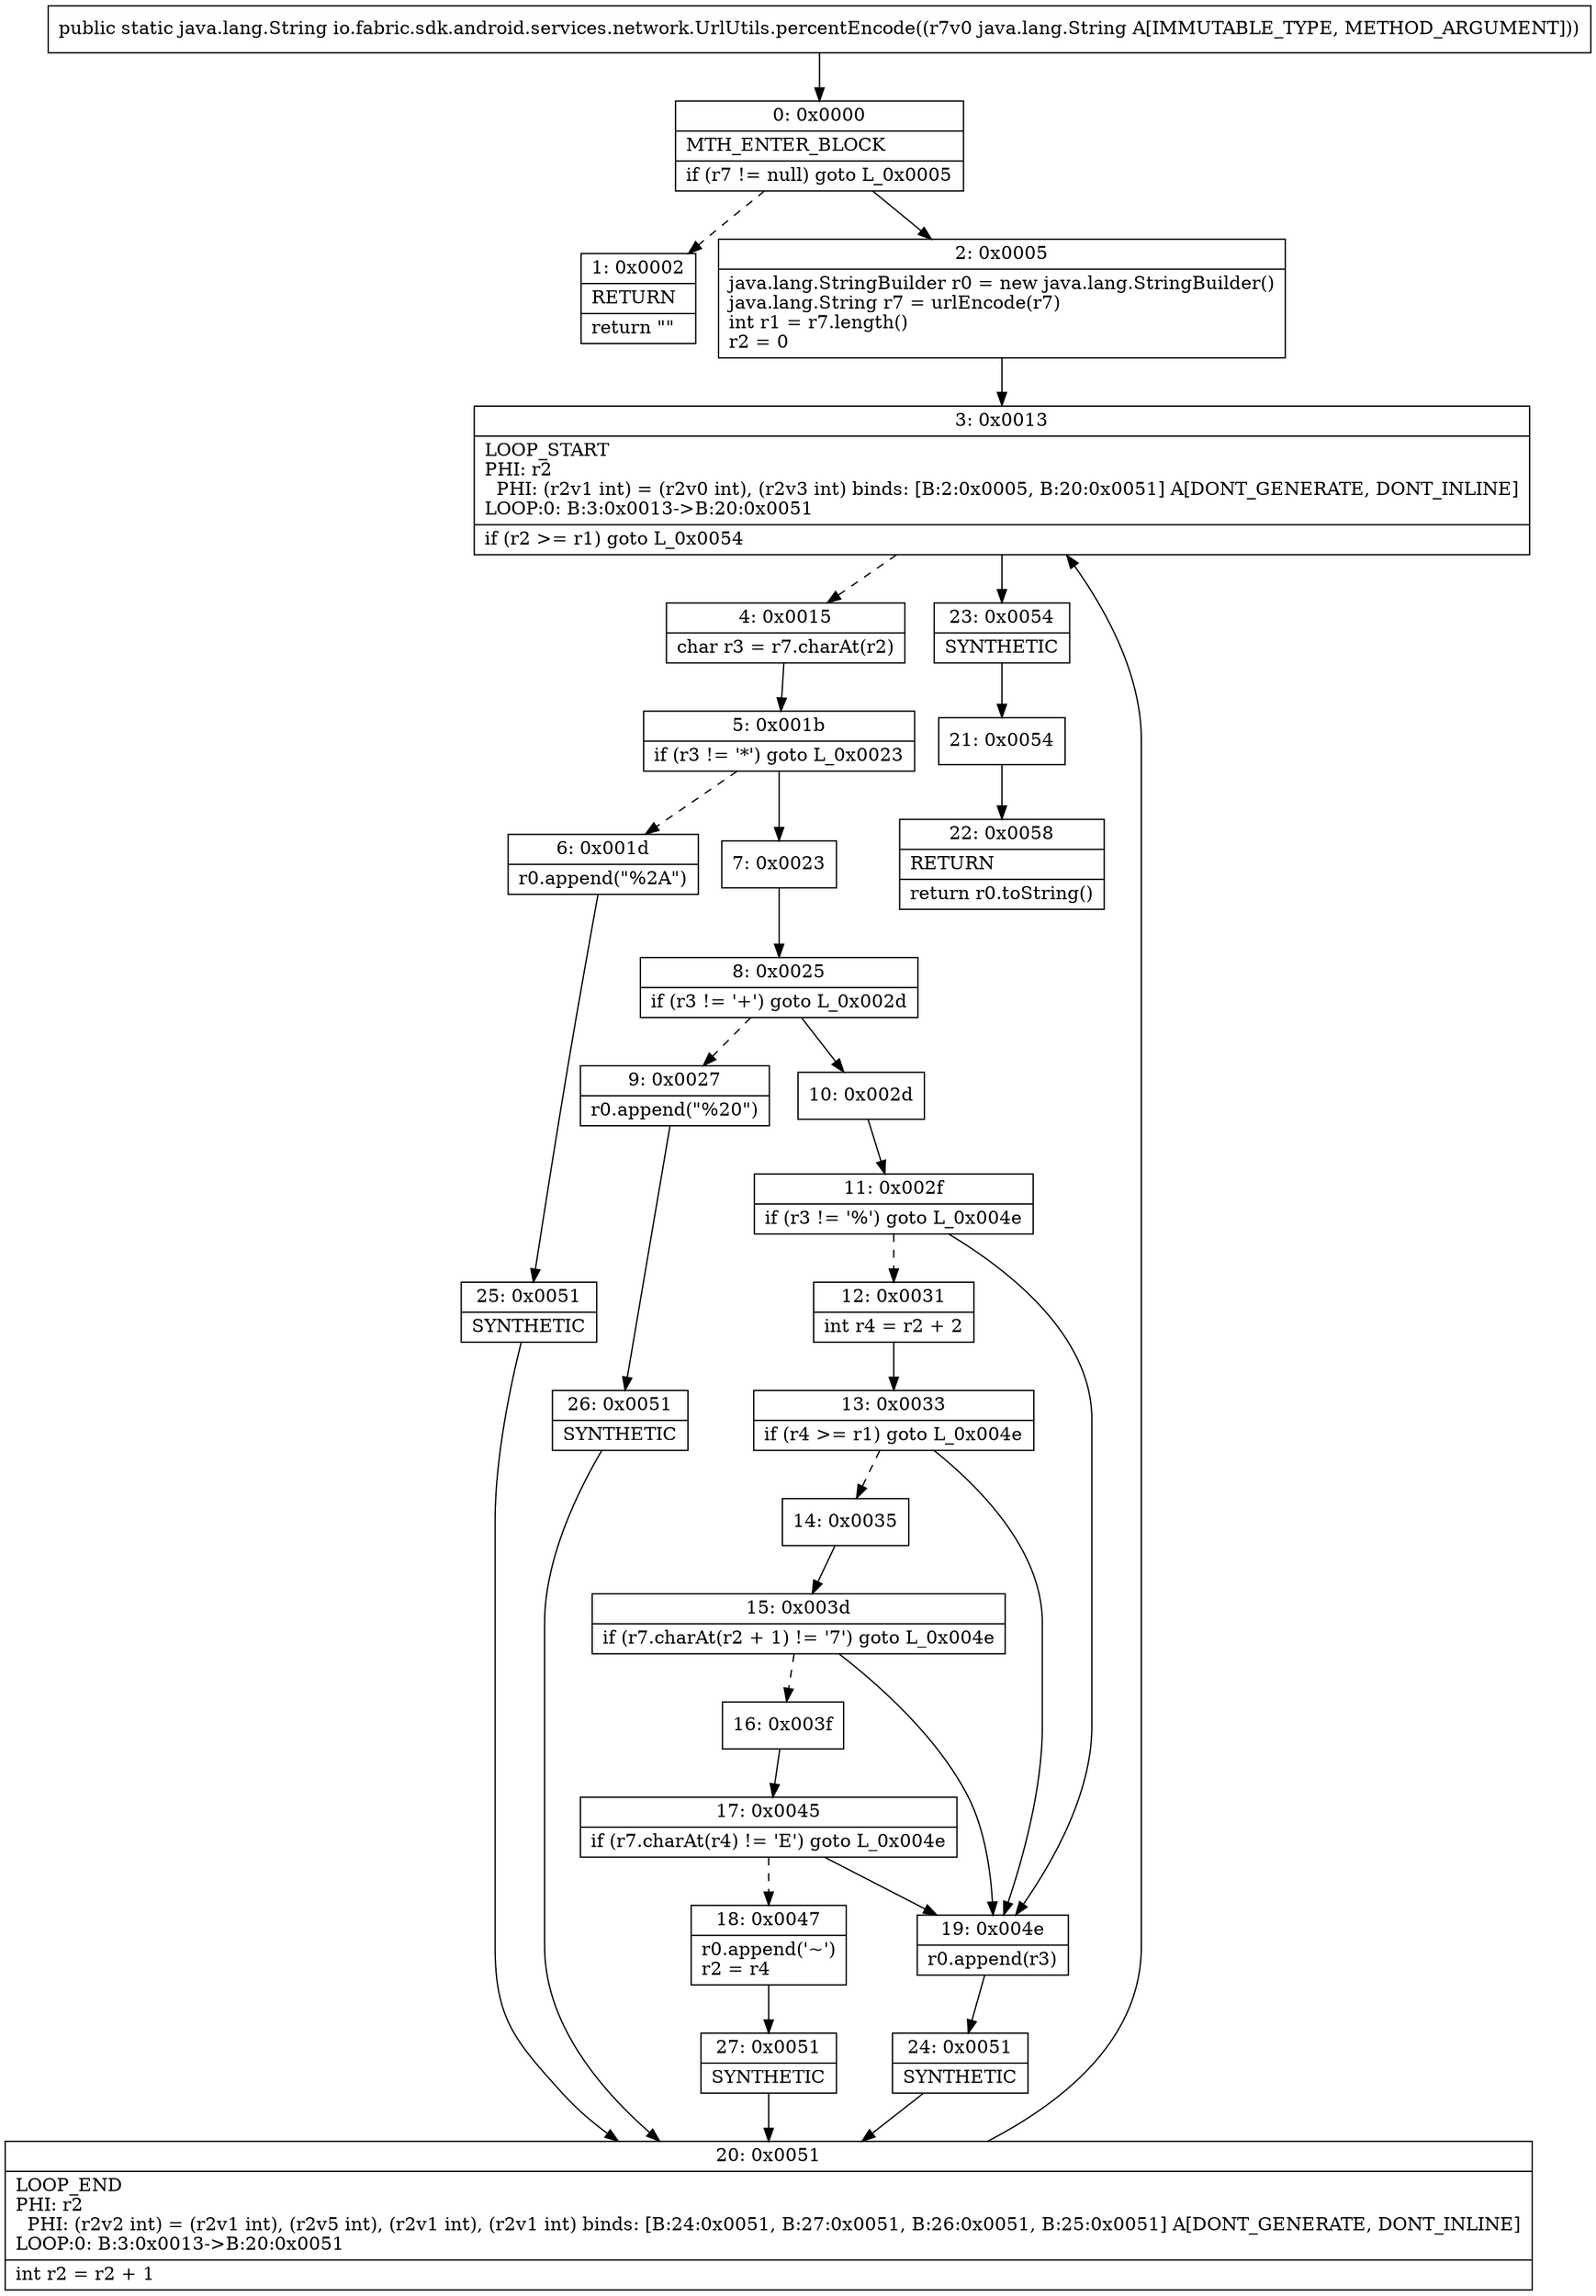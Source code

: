 digraph "CFG forio.fabric.sdk.android.services.network.UrlUtils.percentEncode(Ljava\/lang\/String;)Ljava\/lang\/String;" {
Node_0 [shape=record,label="{0\:\ 0x0000|MTH_ENTER_BLOCK\l|if (r7 != null) goto L_0x0005\l}"];
Node_1 [shape=record,label="{1\:\ 0x0002|RETURN\l|return \"\"\l}"];
Node_2 [shape=record,label="{2\:\ 0x0005|java.lang.StringBuilder r0 = new java.lang.StringBuilder()\ljava.lang.String r7 = urlEncode(r7)\lint r1 = r7.length()\lr2 = 0\l}"];
Node_3 [shape=record,label="{3\:\ 0x0013|LOOP_START\lPHI: r2 \l  PHI: (r2v1 int) = (r2v0 int), (r2v3 int) binds: [B:2:0x0005, B:20:0x0051] A[DONT_GENERATE, DONT_INLINE]\lLOOP:0: B:3:0x0013\-\>B:20:0x0051\l|if (r2 \>= r1) goto L_0x0054\l}"];
Node_4 [shape=record,label="{4\:\ 0x0015|char r3 = r7.charAt(r2)\l}"];
Node_5 [shape=record,label="{5\:\ 0x001b|if (r3 != '*') goto L_0x0023\l}"];
Node_6 [shape=record,label="{6\:\ 0x001d|r0.append(\"%2A\")\l}"];
Node_7 [shape=record,label="{7\:\ 0x0023}"];
Node_8 [shape=record,label="{8\:\ 0x0025|if (r3 != '+') goto L_0x002d\l}"];
Node_9 [shape=record,label="{9\:\ 0x0027|r0.append(\"%20\")\l}"];
Node_10 [shape=record,label="{10\:\ 0x002d}"];
Node_11 [shape=record,label="{11\:\ 0x002f|if (r3 != '%') goto L_0x004e\l}"];
Node_12 [shape=record,label="{12\:\ 0x0031|int r4 = r2 + 2\l}"];
Node_13 [shape=record,label="{13\:\ 0x0033|if (r4 \>= r1) goto L_0x004e\l}"];
Node_14 [shape=record,label="{14\:\ 0x0035}"];
Node_15 [shape=record,label="{15\:\ 0x003d|if (r7.charAt(r2 + 1) != '7') goto L_0x004e\l}"];
Node_16 [shape=record,label="{16\:\ 0x003f}"];
Node_17 [shape=record,label="{17\:\ 0x0045|if (r7.charAt(r4) != 'E') goto L_0x004e\l}"];
Node_18 [shape=record,label="{18\:\ 0x0047|r0.append('~')\lr2 = r4\l}"];
Node_19 [shape=record,label="{19\:\ 0x004e|r0.append(r3)\l}"];
Node_20 [shape=record,label="{20\:\ 0x0051|LOOP_END\lPHI: r2 \l  PHI: (r2v2 int) = (r2v1 int), (r2v5 int), (r2v1 int), (r2v1 int) binds: [B:24:0x0051, B:27:0x0051, B:26:0x0051, B:25:0x0051] A[DONT_GENERATE, DONT_INLINE]\lLOOP:0: B:3:0x0013\-\>B:20:0x0051\l|int r2 = r2 + 1\l}"];
Node_21 [shape=record,label="{21\:\ 0x0054}"];
Node_22 [shape=record,label="{22\:\ 0x0058|RETURN\l|return r0.toString()\l}"];
Node_23 [shape=record,label="{23\:\ 0x0054|SYNTHETIC\l}"];
Node_24 [shape=record,label="{24\:\ 0x0051|SYNTHETIC\l}"];
Node_25 [shape=record,label="{25\:\ 0x0051|SYNTHETIC\l}"];
Node_26 [shape=record,label="{26\:\ 0x0051|SYNTHETIC\l}"];
Node_27 [shape=record,label="{27\:\ 0x0051|SYNTHETIC\l}"];
MethodNode[shape=record,label="{public static java.lang.String io.fabric.sdk.android.services.network.UrlUtils.percentEncode((r7v0 java.lang.String A[IMMUTABLE_TYPE, METHOD_ARGUMENT])) }"];
MethodNode -> Node_0;
Node_0 -> Node_1[style=dashed];
Node_0 -> Node_2;
Node_2 -> Node_3;
Node_3 -> Node_4[style=dashed];
Node_3 -> Node_23;
Node_4 -> Node_5;
Node_5 -> Node_6[style=dashed];
Node_5 -> Node_7;
Node_6 -> Node_25;
Node_7 -> Node_8;
Node_8 -> Node_9[style=dashed];
Node_8 -> Node_10;
Node_9 -> Node_26;
Node_10 -> Node_11;
Node_11 -> Node_12[style=dashed];
Node_11 -> Node_19;
Node_12 -> Node_13;
Node_13 -> Node_14[style=dashed];
Node_13 -> Node_19;
Node_14 -> Node_15;
Node_15 -> Node_16[style=dashed];
Node_15 -> Node_19;
Node_16 -> Node_17;
Node_17 -> Node_18[style=dashed];
Node_17 -> Node_19;
Node_18 -> Node_27;
Node_19 -> Node_24;
Node_20 -> Node_3;
Node_21 -> Node_22;
Node_23 -> Node_21;
Node_24 -> Node_20;
Node_25 -> Node_20;
Node_26 -> Node_20;
Node_27 -> Node_20;
}


